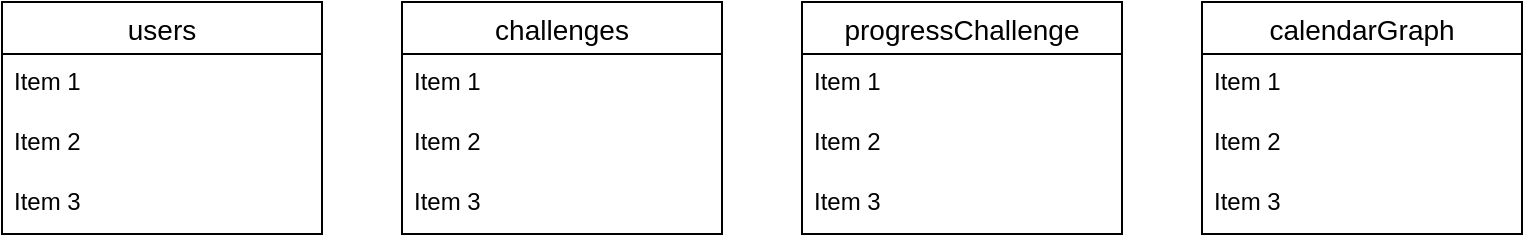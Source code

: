 <mxfile version="13.10.4" type="github">
  <diagram id="Ow3YUi2gzzFx3wp-Ck79" name="Page-1">
    <mxGraphModel dx="1422" dy="762" grid="1" gridSize="10" guides="1" tooltips="1" connect="1" arrows="1" fold="1" page="1" pageScale="1" pageWidth="827" pageHeight="1169" math="0" shadow="0">
      <root>
        <mxCell id="0" />
        <mxCell id="1" parent="0" />
        <mxCell id="NPCMdFBzZ6tQ1YQKS4fF-2" value="users" style="swimlane;fontStyle=0;childLayout=stackLayout;horizontal=1;startSize=26;horizontalStack=0;resizeParent=1;resizeParentMax=0;resizeLast=0;collapsible=1;marginBottom=0;align=center;fontSize=14;" vertex="1" parent="1">
          <mxGeometry x="40" y="40" width="160" height="116" as="geometry">
            <mxRectangle x="330" y="230" width="50" height="26" as="alternateBounds" />
          </mxGeometry>
        </mxCell>
        <mxCell id="NPCMdFBzZ6tQ1YQKS4fF-3" value="Item 1" style="text;strokeColor=none;fillColor=none;spacingLeft=4;spacingRight=4;overflow=hidden;rotatable=0;points=[[0,0.5],[1,0.5]];portConstraint=eastwest;fontSize=12;" vertex="1" parent="NPCMdFBzZ6tQ1YQKS4fF-2">
          <mxGeometry y="26" width="160" height="30" as="geometry" />
        </mxCell>
        <mxCell id="NPCMdFBzZ6tQ1YQKS4fF-4" value="Item 2" style="text;strokeColor=none;fillColor=none;spacingLeft=4;spacingRight=4;overflow=hidden;rotatable=0;points=[[0,0.5],[1,0.5]];portConstraint=eastwest;fontSize=12;" vertex="1" parent="NPCMdFBzZ6tQ1YQKS4fF-2">
          <mxGeometry y="56" width="160" height="30" as="geometry" />
        </mxCell>
        <mxCell id="NPCMdFBzZ6tQ1YQKS4fF-5" value="Item 3" style="text;strokeColor=none;fillColor=none;spacingLeft=4;spacingRight=4;overflow=hidden;rotatable=0;points=[[0,0.5],[1,0.5]];portConstraint=eastwest;fontSize=12;" vertex="1" parent="NPCMdFBzZ6tQ1YQKS4fF-2">
          <mxGeometry y="86" width="160" height="30" as="geometry" />
        </mxCell>
        <mxCell id="NPCMdFBzZ6tQ1YQKS4fF-7" value="challenges" style="swimlane;fontStyle=0;childLayout=stackLayout;horizontal=1;startSize=26;horizontalStack=0;resizeParent=1;resizeParentMax=0;resizeLast=0;collapsible=1;marginBottom=0;align=center;fontSize=14;" vertex="1" parent="1">
          <mxGeometry x="240" y="40" width="160" height="116" as="geometry">
            <mxRectangle x="330" y="230" width="50" height="26" as="alternateBounds" />
          </mxGeometry>
        </mxCell>
        <mxCell id="NPCMdFBzZ6tQ1YQKS4fF-8" value="Item 1" style="text;strokeColor=none;fillColor=none;spacingLeft=4;spacingRight=4;overflow=hidden;rotatable=0;points=[[0,0.5],[1,0.5]];portConstraint=eastwest;fontSize=12;" vertex="1" parent="NPCMdFBzZ6tQ1YQKS4fF-7">
          <mxGeometry y="26" width="160" height="30" as="geometry" />
        </mxCell>
        <mxCell id="NPCMdFBzZ6tQ1YQKS4fF-9" value="Item 2" style="text;strokeColor=none;fillColor=none;spacingLeft=4;spacingRight=4;overflow=hidden;rotatable=0;points=[[0,0.5],[1,0.5]];portConstraint=eastwest;fontSize=12;" vertex="1" parent="NPCMdFBzZ6tQ1YQKS4fF-7">
          <mxGeometry y="56" width="160" height="30" as="geometry" />
        </mxCell>
        <mxCell id="NPCMdFBzZ6tQ1YQKS4fF-10" value="Item 3" style="text;strokeColor=none;fillColor=none;spacingLeft=4;spacingRight=4;overflow=hidden;rotatable=0;points=[[0,0.5],[1,0.5]];portConstraint=eastwest;fontSize=12;" vertex="1" parent="NPCMdFBzZ6tQ1YQKS4fF-7">
          <mxGeometry y="86" width="160" height="30" as="geometry" />
        </mxCell>
        <mxCell id="NPCMdFBzZ6tQ1YQKS4fF-11" value="progressChallenge" style="swimlane;fontStyle=0;childLayout=stackLayout;horizontal=1;startSize=26;horizontalStack=0;resizeParent=1;resizeParentMax=0;resizeLast=0;collapsible=1;marginBottom=0;align=center;fontSize=14;" vertex="1" parent="1">
          <mxGeometry x="440" y="40" width="160" height="116" as="geometry">
            <mxRectangle x="330" y="230" width="50" height="26" as="alternateBounds" />
          </mxGeometry>
        </mxCell>
        <mxCell id="NPCMdFBzZ6tQ1YQKS4fF-12" value="Item 1" style="text;strokeColor=none;fillColor=none;spacingLeft=4;spacingRight=4;overflow=hidden;rotatable=0;points=[[0,0.5],[1,0.5]];portConstraint=eastwest;fontSize=12;" vertex="1" parent="NPCMdFBzZ6tQ1YQKS4fF-11">
          <mxGeometry y="26" width="160" height="30" as="geometry" />
        </mxCell>
        <mxCell id="NPCMdFBzZ6tQ1YQKS4fF-13" value="Item 2" style="text;strokeColor=none;fillColor=none;spacingLeft=4;spacingRight=4;overflow=hidden;rotatable=0;points=[[0,0.5],[1,0.5]];portConstraint=eastwest;fontSize=12;" vertex="1" parent="NPCMdFBzZ6tQ1YQKS4fF-11">
          <mxGeometry y="56" width="160" height="30" as="geometry" />
        </mxCell>
        <mxCell id="NPCMdFBzZ6tQ1YQKS4fF-14" value="Item 3" style="text;strokeColor=none;fillColor=none;spacingLeft=4;spacingRight=4;overflow=hidden;rotatable=0;points=[[0,0.5],[1,0.5]];portConstraint=eastwest;fontSize=12;" vertex="1" parent="NPCMdFBzZ6tQ1YQKS4fF-11">
          <mxGeometry y="86" width="160" height="30" as="geometry" />
        </mxCell>
        <mxCell id="NPCMdFBzZ6tQ1YQKS4fF-15" value="calendarGraph" style="swimlane;fontStyle=0;childLayout=stackLayout;horizontal=1;startSize=26;horizontalStack=0;resizeParent=1;resizeParentMax=0;resizeLast=0;collapsible=1;marginBottom=0;align=center;fontSize=14;" vertex="1" parent="1">
          <mxGeometry x="640" y="40" width="160" height="116" as="geometry">
            <mxRectangle x="330" y="230" width="50" height="26" as="alternateBounds" />
          </mxGeometry>
        </mxCell>
        <mxCell id="NPCMdFBzZ6tQ1YQKS4fF-16" value="Item 1" style="text;strokeColor=none;fillColor=none;spacingLeft=4;spacingRight=4;overflow=hidden;rotatable=0;points=[[0,0.5],[1,0.5]];portConstraint=eastwest;fontSize=12;" vertex="1" parent="NPCMdFBzZ6tQ1YQKS4fF-15">
          <mxGeometry y="26" width="160" height="30" as="geometry" />
        </mxCell>
        <mxCell id="NPCMdFBzZ6tQ1YQKS4fF-17" value="Item 2" style="text;strokeColor=none;fillColor=none;spacingLeft=4;spacingRight=4;overflow=hidden;rotatable=0;points=[[0,0.5],[1,0.5]];portConstraint=eastwest;fontSize=12;" vertex="1" parent="NPCMdFBzZ6tQ1YQKS4fF-15">
          <mxGeometry y="56" width="160" height="30" as="geometry" />
        </mxCell>
        <mxCell id="NPCMdFBzZ6tQ1YQKS4fF-18" value="Item 3" style="text;strokeColor=none;fillColor=none;spacingLeft=4;spacingRight=4;overflow=hidden;rotatable=0;points=[[0,0.5],[1,0.5]];portConstraint=eastwest;fontSize=12;" vertex="1" parent="NPCMdFBzZ6tQ1YQKS4fF-15">
          <mxGeometry y="86" width="160" height="30" as="geometry" />
        </mxCell>
      </root>
    </mxGraphModel>
  </diagram>
</mxfile>
